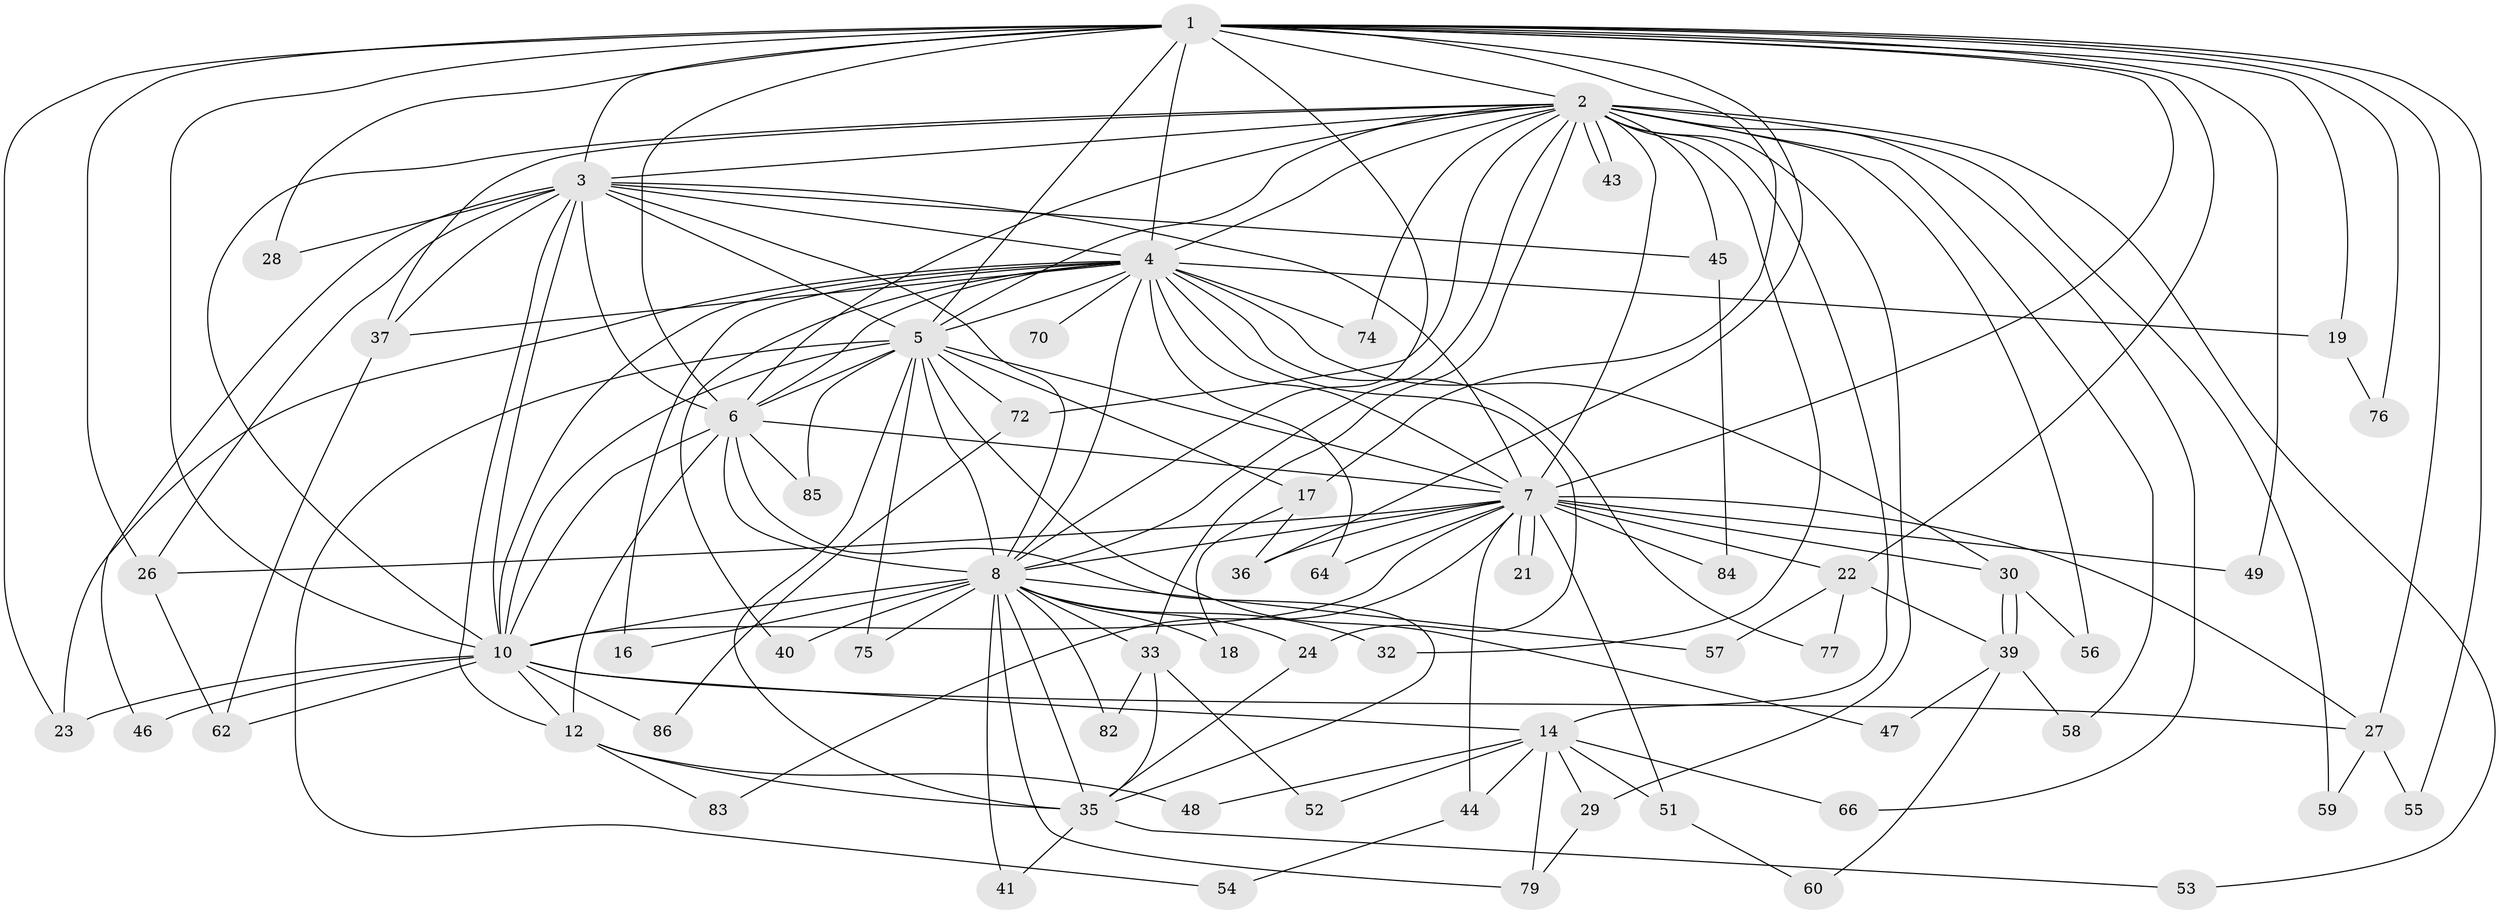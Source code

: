 // original degree distribution, {15: 0.011494252873563218, 26: 0.011494252873563218, 16: 0.011494252873563218, 17: 0.011494252873563218, 18: 0.011494252873563218, 12: 0.011494252873563218, 24: 0.011494252873563218, 21: 0.011494252873563218, 14: 0.011494252873563218, 19: 0.011494252873563218, 7: 0.022988505747126436, 6: 0.034482758620689655, 5: 0.04597701149425287, 8: 0.011494252873563218, 2: 0.5632183908045977, 4: 0.04597701149425287, 3: 0.16091954022988506}
// Generated by graph-tools (version 1.1) at 2025/41/03/06/25 10:41:36]
// undirected, 64 vertices, 158 edges
graph export_dot {
graph [start="1"]
  node [color=gray90,style=filled];
  1 [super="+9"];
  2 [super="+67"];
  3 [super="+71"];
  4 [super="+11"];
  5 [super="+38"];
  6 [super="+87"];
  7 [super="+31"];
  8 [super="+13"];
  10 [super="+15"];
  12 [super="+42"];
  14 [super="+25"];
  16;
  17;
  18 [super="+20"];
  19;
  21;
  22 [super="+73"];
  23 [super="+65"];
  24 [super="+50"];
  26 [super="+34"];
  27 [super="+69"];
  28;
  29 [super="+81"];
  30;
  32;
  33 [super="+68"];
  35 [super="+78"];
  36 [super="+61"];
  37;
  39 [super="+80"];
  40;
  41;
  43;
  44;
  45;
  46;
  47;
  48;
  49;
  51;
  52;
  53;
  54;
  55;
  56;
  57;
  58;
  59;
  60;
  62 [super="+63"];
  64;
  66;
  70;
  72;
  74;
  75;
  76;
  77;
  79;
  82;
  83;
  84;
  85;
  86;
  1 -- 2 [weight=2];
  1 -- 3 [weight=2];
  1 -- 4 [weight=2];
  1 -- 5 [weight=2];
  1 -- 6 [weight=2];
  1 -- 7 [weight=2];
  1 -- 8 [weight=2];
  1 -- 10 [weight=2];
  1 -- 19;
  1 -- 26;
  1 -- 36;
  1 -- 49;
  1 -- 55;
  1 -- 76;
  1 -- 17;
  1 -- 22;
  1 -- 23;
  1 -- 28;
  1 -- 27;
  2 -- 3;
  2 -- 4;
  2 -- 5 [weight=2];
  2 -- 6;
  2 -- 7 [weight=2];
  2 -- 8;
  2 -- 10;
  2 -- 14;
  2 -- 29;
  2 -- 32;
  2 -- 33;
  2 -- 37;
  2 -- 43;
  2 -- 43;
  2 -- 45;
  2 -- 53;
  2 -- 56;
  2 -- 58;
  2 -- 59;
  2 -- 66;
  2 -- 72;
  2 -- 74;
  3 -- 4 [weight=2];
  3 -- 5;
  3 -- 6;
  3 -- 7;
  3 -- 8;
  3 -- 10;
  3 -- 12;
  3 -- 26;
  3 -- 28;
  3 -- 45;
  3 -- 46;
  3 -- 37;
  4 -- 5;
  4 -- 6;
  4 -- 7;
  4 -- 8;
  4 -- 10;
  4 -- 16;
  4 -- 24;
  4 -- 30;
  4 -- 37;
  4 -- 40;
  4 -- 64;
  4 -- 70 [weight=2];
  4 -- 19;
  4 -- 74;
  4 -- 77;
  4 -- 23;
  5 -- 6;
  5 -- 7;
  5 -- 8 [weight=2];
  5 -- 10 [weight=2];
  5 -- 17;
  5 -- 35;
  5 -- 54;
  5 -- 72;
  5 -- 75;
  5 -- 85;
  5 -- 47;
  6 -- 7;
  6 -- 8;
  6 -- 10;
  6 -- 85;
  6 -- 35;
  6 -- 12;
  7 -- 8;
  7 -- 10;
  7 -- 21;
  7 -- 21;
  7 -- 22 [weight=2];
  7 -- 27;
  7 -- 30;
  7 -- 36;
  7 -- 44;
  7 -- 49;
  7 -- 51;
  7 -- 64;
  7 -- 83;
  7 -- 84;
  7 -- 26;
  8 -- 10 [weight=2];
  8 -- 16;
  8 -- 18 [weight=2];
  8 -- 24;
  8 -- 33;
  8 -- 35;
  8 -- 40;
  8 -- 57;
  8 -- 79;
  8 -- 82;
  8 -- 32;
  8 -- 41;
  8 -- 75;
  10 -- 12;
  10 -- 14 [weight=2];
  10 -- 23;
  10 -- 27;
  10 -- 46;
  10 -- 62;
  10 -- 86;
  12 -- 48;
  12 -- 83;
  12 -- 35;
  14 -- 29;
  14 -- 48;
  14 -- 51;
  14 -- 66;
  14 -- 79;
  14 -- 44;
  14 -- 52;
  17 -- 18;
  17 -- 36;
  19 -- 76;
  22 -- 57;
  22 -- 77;
  22 -- 39;
  24 -- 35;
  26 -- 62;
  27 -- 55;
  27 -- 59;
  29 -- 79;
  30 -- 39;
  30 -- 39;
  30 -- 56;
  33 -- 52;
  33 -- 82;
  33 -- 35;
  35 -- 41;
  35 -- 53;
  37 -- 62;
  39 -- 47;
  39 -- 58;
  39 -- 60;
  44 -- 54;
  45 -- 84;
  51 -- 60;
  72 -- 86;
}

